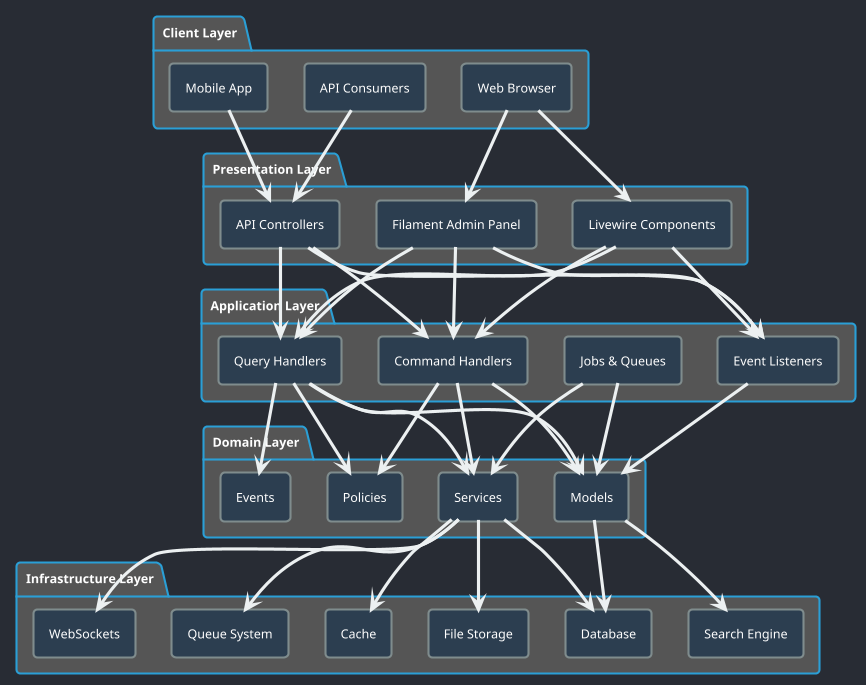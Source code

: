 @startuml TAD Architecture (Dark Mode)

' Dark mode theme
!theme cyborg
skinparam backgroundColor #282c34
skinparam ArrowColor #ecf0f1
skinparam shadowing false
skinparam DefaultFontColor #FFFFFF

' Define styles
skinparam rectangle {
    BackgroundColor #2c3e50
    BorderColor #7f8c8d
    FontColor #FFFFFF
}

' Client Layer
package "Client Layer" {
    rectangle "Web Browser" as A1
    rectangle "Mobile App" as A2
    rectangle "API Consumers" as A3
}

' Presentation Layer
package "Presentation Layer" {
    rectangle "Livewire Components" as B1
    rectangle "Filament Admin Panel" as B2
    rectangle "API Controllers" as B3
}

' Application Layer
package "Application Layer" {
    rectangle "Command Handlers" as C1
    rectangle "Query Handlers" as C2
    rectangle "Event Listeners" as C3
    rectangle "Jobs & Queues" as C4
}

' Domain Layer
package "Domain Layer" {
    rectangle "Models" as D1
    rectangle "Services" as D2
    rectangle "Events" as D3
    rectangle "Policies" as D4
}

' Infrastructure Layer
package "Infrastructure Layer" {
    rectangle "Database" as E1
    rectangle "Search Engine" as E2
    rectangle "Queue System" as E3
    rectangle "WebSockets" as E4
    rectangle "File Storage" as E5
    rectangle "Cache" as E6
}

' Connections
A1 --> B1
A1 --> B2
A2 --> B3
A3 --> B3

B1 --> C1
B1 --> C2
B1 --> C3
B2 --> C1
B2 --> C2
B2 --> C3
B3 --> C1
B3 --> C2
B3 --> C3

C1 --> D1
C1 --> D2
C1 --> D4
C2 --> D1
C2 --> D2
C2 --> D3
C2 --> D4
C3 --> D1
C4 --> D1
C4 --> D2

D1 --> E1
D1 --> E2
D2 --> E1
D2 --> E3
D2 --> E4
D2 --> E5
D2 --> E6

@enduml
